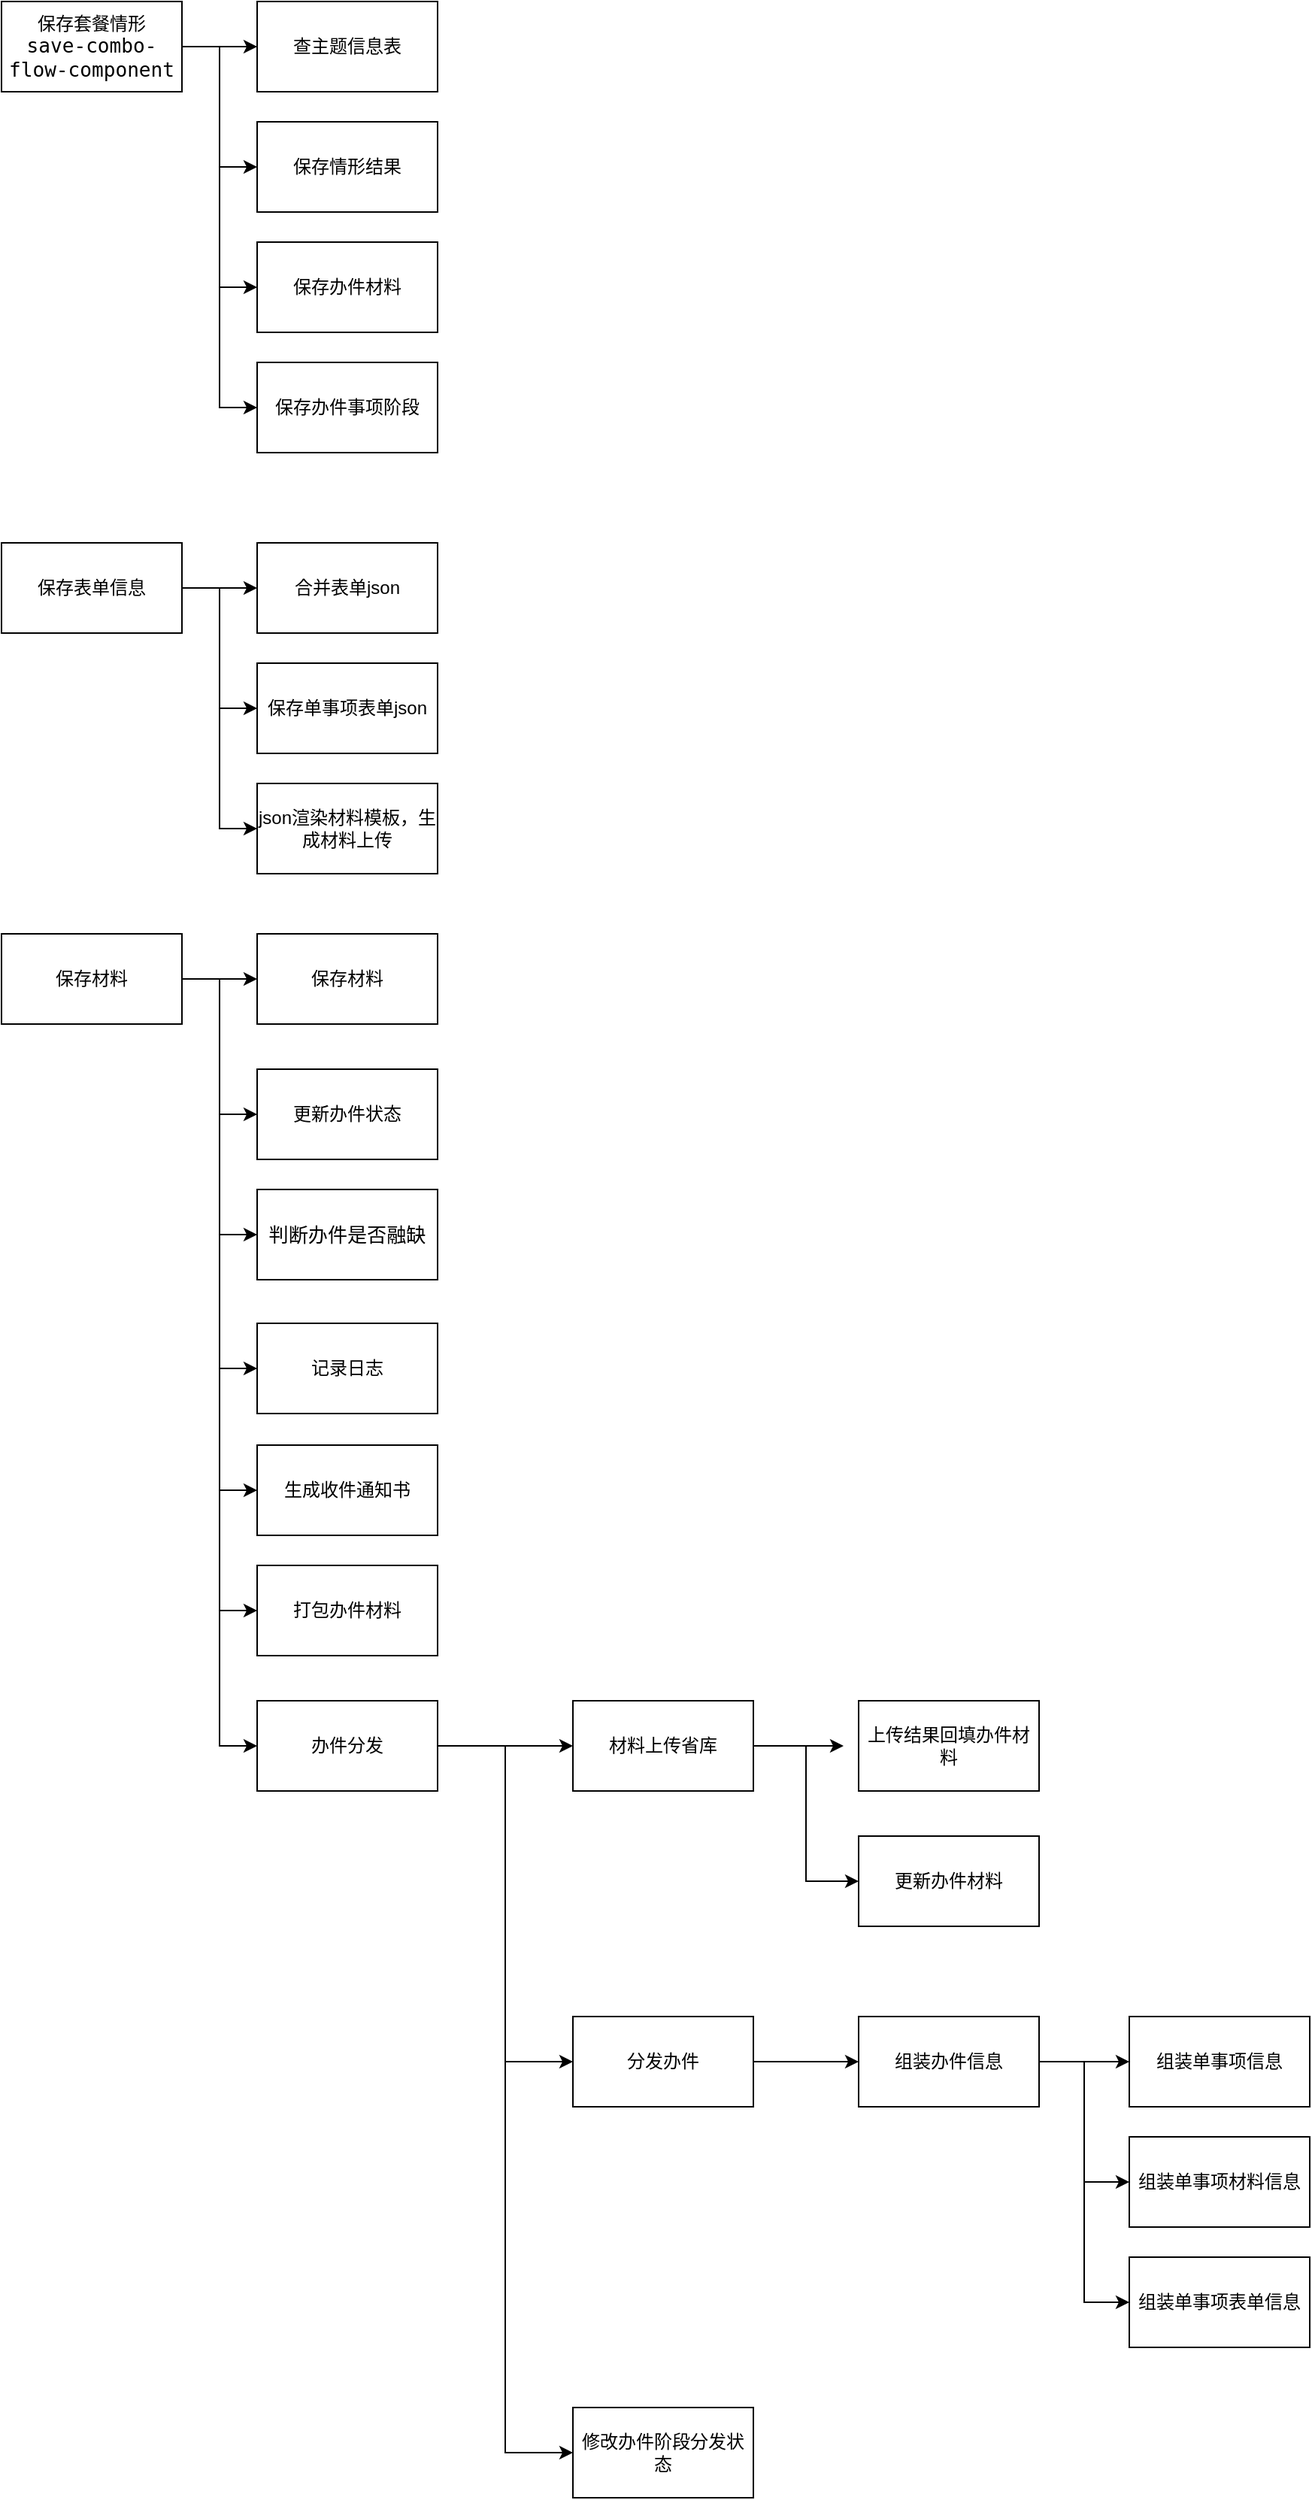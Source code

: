 <mxfile version="18.1.2" type="github"><diagram id="ZAjs7FVfvs6-8oTlMziy" name="Page-1"><mxGraphModel dx="1422" dy="706" grid="1" gridSize="10" guides="1" tooltips="1" connect="1" arrows="1" fold="1" page="1" pageScale="1" pageWidth="827" pageHeight="1169" math="0" shadow="0"><root><mxCell id="0"/><mxCell id="1" parent="0"/><mxCell id="70aCbLGnN1WEeA6o_7AI-27" style="edgeStyle=orthogonalEdgeStyle;rounded=0;orthogonalLoop=1;jettySize=auto;html=1;entryX=0;entryY=0.5;entryDx=0;entryDy=0;fontColor=#000000;" edge="1" parent="1" source="70aCbLGnN1WEeA6o_7AI-1" target="70aCbLGnN1WEeA6o_7AI-2"><mxGeometry relative="1" as="geometry"/></mxCell><mxCell id="70aCbLGnN1WEeA6o_7AI-28" style="edgeStyle=orthogonalEdgeStyle;rounded=0;orthogonalLoop=1;jettySize=auto;html=1;entryX=0;entryY=0.5;entryDx=0;entryDy=0;fontColor=#000000;" edge="1" parent="1" source="70aCbLGnN1WEeA6o_7AI-1" target="70aCbLGnN1WEeA6o_7AI-3"><mxGeometry relative="1" as="geometry"/></mxCell><mxCell id="70aCbLGnN1WEeA6o_7AI-29" style="edgeStyle=orthogonalEdgeStyle;rounded=0;orthogonalLoop=1;jettySize=auto;html=1;entryX=0;entryY=0.5;entryDx=0;entryDy=0;fontColor=#000000;" edge="1" parent="1" source="70aCbLGnN1WEeA6o_7AI-1" target="70aCbLGnN1WEeA6o_7AI-4"><mxGeometry relative="1" as="geometry"/></mxCell><mxCell id="70aCbLGnN1WEeA6o_7AI-30" style="edgeStyle=orthogonalEdgeStyle;rounded=0;orthogonalLoop=1;jettySize=auto;html=1;entryX=0;entryY=0.5;entryDx=0;entryDy=0;fontColor=#000000;" edge="1" parent="1" source="70aCbLGnN1WEeA6o_7AI-1" target="70aCbLGnN1WEeA6o_7AI-5"><mxGeometry relative="1" as="geometry"/></mxCell><mxCell id="70aCbLGnN1WEeA6o_7AI-1" value="保存套餐情形&lt;br&gt;&lt;span style=&quot;font-family: &amp;quot;JetBrains Mono&amp;quot;, monospace; font-size: 9.8pt; background-color: rgb(255, 255, 255);&quot;&gt;save-combo-flow-component&lt;/span&gt;" style="rounded=0;whiteSpace=wrap;html=1;" vertex="1" parent="1"><mxGeometry x="20" y="290" width="120" height="60" as="geometry"/></mxCell><mxCell id="70aCbLGnN1WEeA6o_7AI-2" value="查主题信息表" style="rounded=0;whiteSpace=wrap;html=1;labelBackgroundColor=#FFFFFF;fontColor=#000000;" vertex="1" parent="1"><mxGeometry x="190" y="290" width="120" height="60" as="geometry"/></mxCell><mxCell id="70aCbLGnN1WEeA6o_7AI-3" value="保存情形结果" style="rounded=0;whiteSpace=wrap;html=1;labelBackgroundColor=#FFFFFF;fontColor=#000000;" vertex="1" parent="1"><mxGeometry x="190" y="370" width="120" height="60" as="geometry"/></mxCell><mxCell id="70aCbLGnN1WEeA6o_7AI-4" value="保存办件材料" style="rounded=0;whiteSpace=wrap;html=1;labelBackgroundColor=#FFFFFF;fontColor=#000000;" vertex="1" parent="1"><mxGeometry x="190" y="450" width="120" height="60" as="geometry"/></mxCell><mxCell id="70aCbLGnN1WEeA6o_7AI-5" value="保存办件事项阶段" style="rounded=0;whiteSpace=wrap;html=1;labelBackgroundColor=#FFFFFF;fontColor=#000000;" vertex="1" parent="1"><mxGeometry x="190" y="530" width="120" height="60" as="geometry"/></mxCell><mxCell id="70aCbLGnN1WEeA6o_7AI-31" style="edgeStyle=orthogonalEdgeStyle;rounded=0;orthogonalLoop=1;jettySize=auto;html=1;entryX=0;entryY=0.5;entryDx=0;entryDy=0;fontColor=#000000;" edge="1" parent="1" source="70aCbLGnN1WEeA6o_7AI-6" target="70aCbLGnN1WEeA6o_7AI-7"><mxGeometry relative="1" as="geometry"/></mxCell><mxCell id="70aCbLGnN1WEeA6o_7AI-32" style="edgeStyle=orthogonalEdgeStyle;rounded=0;orthogonalLoop=1;jettySize=auto;html=1;entryX=0;entryY=0.5;entryDx=0;entryDy=0;fontColor=#000000;" edge="1" parent="1" source="70aCbLGnN1WEeA6o_7AI-6" target="70aCbLGnN1WEeA6o_7AI-8"><mxGeometry relative="1" as="geometry"/></mxCell><mxCell id="70aCbLGnN1WEeA6o_7AI-33" style="edgeStyle=orthogonalEdgeStyle;rounded=0;orthogonalLoop=1;jettySize=auto;html=1;entryX=0;entryY=0.5;entryDx=0;entryDy=0;fontColor=#000000;" edge="1" parent="1" source="70aCbLGnN1WEeA6o_7AI-6" target="70aCbLGnN1WEeA6o_7AI-9"><mxGeometry relative="1" as="geometry"/></mxCell><mxCell id="70aCbLGnN1WEeA6o_7AI-6" value="保存表单信息" style="rounded=0;whiteSpace=wrap;html=1;labelBackgroundColor=#FFFFFF;fontColor=#000000;" vertex="1" parent="1"><mxGeometry x="20" y="650" width="120" height="60" as="geometry"/></mxCell><mxCell id="70aCbLGnN1WEeA6o_7AI-7" value="合并表单json" style="rounded=0;whiteSpace=wrap;html=1;labelBackgroundColor=#FFFFFF;fontColor=#000000;" vertex="1" parent="1"><mxGeometry x="190" y="650" width="120" height="60" as="geometry"/></mxCell><mxCell id="70aCbLGnN1WEeA6o_7AI-8" value="保存单事项表单json" style="rounded=0;whiteSpace=wrap;html=1;labelBackgroundColor=#FFFFFF;fontColor=#000000;" vertex="1" parent="1"><mxGeometry x="190" y="730" width="120" height="60" as="geometry"/></mxCell><mxCell id="70aCbLGnN1WEeA6o_7AI-9" value="json渲染材料模板，生成材料上传" style="rounded=0;whiteSpace=wrap;html=1;labelBackgroundColor=#FFFFFF;fontColor=#000000;" vertex="1" parent="1"><mxGeometry x="190" y="810" width="120" height="60" as="geometry"/></mxCell><mxCell id="70aCbLGnN1WEeA6o_7AI-34" style="edgeStyle=orthogonalEdgeStyle;rounded=0;orthogonalLoop=1;jettySize=auto;html=1;entryX=0;entryY=0.5;entryDx=0;entryDy=0;fontColor=#000000;" edge="1" parent="1" source="70aCbLGnN1WEeA6o_7AI-10" target="70aCbLGnN1WEeA6o_7AI-11"><mxGeometry relative="1" as="geometry"/></mxCell><mxCell id="70aCbLGnN1WEeA6o_7AI-35" style="edgeStyle=orthogonalEdgeStyle;rounded=0;orthogonalLoop=1;jettySize=auto;html=1;entryX=0;entryY=0.5;entryDx=0;entryDy=0;fontColor=#000000;" edge="1" parent="1" source="70aCbLGnN1WEeA6o_7AI-10" target="70aCbLGnN1WEeA6o_7AI-12"><mxGeometry relative="1" as="geometry"/></mxCell><mxCell id="70aCbLGnN1WEeA6o_7AI-36" style="edgeStyle=orthogonalEdgeStyle;rounded=0;orthogonalLoop=1;jettySize=auto;html=1;entryX=0;entryY=0.5;entryDx=0;entryDy=0;fontColor=#000000;" edge="1" parent="1" source="70aCbLGnN1WEeA6o_7AI-10" target="70aCbLGnN1WEeA6o_7AI-13"><mxGeometry relative="1" as="geometry"/></mxCell><mxCell id="70aCbLGnN1WEeA6o_7AI-37" style="edgeStyle=orthogonalEdgeStyle;rounded=0;orthogonalLoop=1;jettySize=auto;html=1;entryX=0;entryY=0.5;entryDx=0;entryDy=0;fontColor=#000000;" edge="1" parent="1" source="70aCbLGnN1WEeA6o_7AI-10" target="70aCbLGnN1WEeA6o_7AI-14"><mxGeometry relative="1" as="geometry"/></mxCell><mxCell id="70aCbLGnN1WEeA6o_7AI-38" style="edgeStyle=orthogonalEdgeStyle;rounded=0;orthogonalLoop=1;jettySize=auto;html=1;entryX=0;entryY=0.5;entryDx=0;entryDy=0;fontColor=#000000;" edge="1" parent="1" source="70aCbLGnN1WEeA6o_7AI-10" target="70aCbLGnN1WEeA6o_7AI-15"><mxGeometry relative="1" as="geometry"/></mxCell><mxCell id="70aCbLGnN1WEeA6o_7AI-39" style="edgeStyle=orthogonalEdgeStyle;rounded=0;orthogonalLoop=1;jettySize=auto;html=1;entryX=0;entryY=0.5;entryDx=0;entryDy=0;fontColor=#000000;" edge="1" parent="1" source="70aCbLGnN1WEeA6o_7AI-10" target="70aCbLGnN1WEeA6o_7AI-16"><mxGeometry relative="1" as="geometry"/></mxCell><mxCell id="70aCbLGnN1WEeA6o_7AI-40" style="edgeStyle=orthogonalEdgeStyle;rounded=0;orthogonalLoop=1;jettySize=auto;html=1;entryX=0;entryY=0.5;entryDx=0;entryDy=0;fontColor=#000000;" edge="1" parent="1" source="70aCbLGnN1WEeA6o_7AI-10" target="70aCbLGnN1WEeA6o_7AI-17"><mxGeometry relative="1" as="geometry"/></mxCell><mxCell id="70aCbLGnN1WEeA6o_7AI-10" value="保存材料" style="rounded=0;whiteSpace=wrap;html=1;labelBackgroundColor=#FFFFFF;fontColor=#000000;" vertex="1" parent="1"><mxGeometry x="20" y="910" width="120" height="60" as="geometry"/></mxCell><mxCell id="70aCbLGnN1WEeA6o_7AI-11" value="保存材料" style="rounded=0;whiteSpace=wrap;html=1;labelBackgroundColor=#FFFFFF;fontColor=#000000;" vertex="1" parent="1"><mxGeometry x="190" y="910" width="120" height="60" as="geometry"/></mxCell><mxCell id="70aCbLGnN1WEeA6o_7AI-12" value="更新办件状态" style="rounded=0;whiteSpace=wrap;html=1;labelBackgroundColor=#FFFFFF;fontColor=#000000;" vertex="1" parent="1"><mxGeometry x="190" y="1000" width="120" height="60" as="geometry"/></mxCell><mxCell id="70aCbLGnN1WEeA6o_7AI-13" value="&lt;pre style=&quot;font-family: 宋体, monospace; font-size: 9.8pt;&quot;&gt;&lt;span style=&quot;background-color: rgb(255, 255, 255);&quot;&gt;判断办件是否融缺&lt;/span&gt;&lt;/pre&gt;" style="rounded=0;whiteSpace=wrap;html=1;labelBackgroundColor=#FFFFFF;fontColor=#000000;" vertex="1" parent="1"><mxGeometry x="190" y="1080" width="120" height="60" as="geometry"/></mxCell><mxCell id="70aCbLGnN1WEeA6o_7AI-14" value="记录日志" style="rounded=0;whiteSpace=wrap;html=1;labelBackgroundColor=#FFFFFF;fontColor=#000000;" vertex="1" parent="1"><mxGeometry x="190" y="1169" width="120" height="60" as="geometry"/></mxCell><mxCell id="70aCbLGnN1WEeA6o_7AI-15" value="生成收件通知书" style="rounded=0;whiteSpace=wrap;html=1;labelBackgroundColor=#FFFFFF;fontColor=#000000;" vertex="1" parent="1"><mxGeometry x="190" y="1250" width="120" height="60" as="geometry"/></mxCell><mxCell id="70aCbLGnN1WEeA6o_7AI-16" value="打包办件材料" style="rounded=0;whiteSpace=wrap;html=1;labelBackgroundColor=#FFFFFF;fontColor=#000000;" vertex="1" parent="1"><mxGeometry x="190" y="1330" width="120" height="60" as="geometry"/></mxCell><mxCell id="70aCbLGnN1WEeA6o_7AI-41" style="edgeStyle=orthogonalEdgeStyle;rounded=0;orthogonalLoop=1;jettySize=auto;html=1;entryX=0;entryY=0.5;entryDx=0;entryDy=0;fontColor=#000000;" edge="1" parent="1" source="70aCbLGnN1WEeA6o_7AI-17" target="70aCbLGnN1WEeA6o_7AI-18"><mxGeometry relative="1" as="geometry"/></mxCell><mxCell id="70aCbLGnN1WEeA6o_7AI-42" style="edgeStyle=orthogonalEdgeStyle;rounded=0;orthogonalLoop=1;jettySize=auto;html=1;entryX=0;entryY=0.5;entryDx=0;entryDy=0;fontColor=#000000;" edge="1" parent="1" source="70aCbLGnN1WEeA6o_7AI-17" target="70aCbLGnN1WEeA6o_7AI-21"><mxGeometry relative="1" as="geometry"/></mxCell><mxCell id="70aCbLGnN1WEeA6o_7AI-49" style="edgeStyle=orthogonalEdgeStyle;rounded=0;orthogonalLoop=1;jettySize=auto;html=1;entryX=0;entryY=0.5;entryDx=0;entryDy=0;fontColor=#000000;" edge="1" parent="1" source="70aCbLGnN1WEeA6o_7AI-17" target="70aCbLGnN1WEeA6o_7AI-26"><mxGeometry relative="1" as="geometry"/></mxCell><mxCell id="70aCbLGnN1WEeA6o_7AI-17" value="办件分发" style="rounded=0;whiteSpace=wrap;html=1;labelBackgroundColor=#FFFFFF;fontColor=#000000;" vertex="1" parent="1"><mxGeometry x="190" y="1420" width="120" height="60" as="geometry"/></mxCell><mxCell id="70aCbLGnN1WEeA6o_7AI-43" style="edgeStyle=orthogonalEdgeStyle;rounded=0;orthogonalLoop=1;jettySize=auto;html=1;fontColor=#000000;" edge="1" parent="1" source="70aCbLGnN1WEeA6o_7AI-18"><mxGeometry relative="1" as="geometry"><mxPoint x="580" y="1450" as="targetPoint"/></mxGeometry></mxCell><mxCell id="70aCbLGnN1WEeA6o_7AI-44" style="edgeStyle=orthogonalEdgeStyle;rounded=0;orthogonalLoop=1;jettySize=auto;html=1;entryX=0;entryY=0.5;entryDx=0;entryDy=0;fontColor=#000000;" edge="1" parent="1" source="70aCbLGnN1WEeA6o_7AI-18" target="70aCbLGnN1WEeA6o_7AI-20"><mxGeometry relative="1" as="geometry"/></mxCell><mxCell id="70aCbLGnN1WEeA6o_7AI-18" value="材料上传省库" style="rounded=0;whiteSpace=wrap;html=1;labelBackgroundColor=#FFFFFF;fontColor=#000000;" vertex="1" parent="1"><mxGeometry x="400" y="1420" width="120" height="60" as="geometry"/></mxCell><mxCell id="70aCbLGnN1WEeA6o_7AI-19" value="上传结果回填办件材料" style="rounded=0;whiteSpace=wrap;html=1;labelBackgroundColor=#FFFFFF;fontColor=#000000;" vertex="1" parent="1"><mxGeometry x="590" y="1420" width="120" height="60" as="geometry"/></mxCell><mxCell id="70aCbLGnN1WEeA6o_7AI-20" value="更新办件材料" style="rounded=0;whiteSpace=wrap;html=1;labelBackgroundColor=#FFFFFF;fontColor=#000000;" vertex="1" parent="1"><mxGeometry x="590" y="1510" width="120" height="60" as="geometry"/></mxCell><mxCell id="70aCbLGnN1WEeA6o_7AI-45" style="edgeStyle=orthogonalEdgeStyle;rounded=0;orthogonalLoop=1;jettySize=auto;html=1;entryX=0;entryY=0.5;entryDx=0;entryDy=0;fontColor=#000000;" edge="1" parent="1" source="70aCbLGnN1WEeA6o_7AI-21" target="70aCbLGnN1WEeA6o_7AI-22"><mxGeometry relative="1" as="geometry"/></mxCell><mxCell id="70aCbLGnN1WEeA6o_7AI-21" value="分发办件" style="rounded=0;whiteSpace=wrap;html=1;labelBackgroundColor=#FFFFFF;fontColor=#000000;" vertex="1" parent="1"><mxGeometry x="400" y="1630" width="120" height="60" as="geometry"/></mxCell><mxCell id="70aCbLGnN1WEeA6o_7AI-46" style="edgeStyle=orthogonalEdgeStyle;rounded=0;orthogonalLoop=1;jettySize=auto;html=1;entryX=0;entryY=0.5;entryDx=0;entryDy=0;fontColor=#000000;" edge="1" parent="1" source="70aCbLGnN1WEeA6o_7AI-22" target="70aCbLGnN1WEeA6o_7AI-23"><mxGeometry relative="1" as="geometry"/></mxCell><mxCell id="70aCbLGnN1WEeA6o_7AI-47" style="edgeStyle=orthogonalEdgeStyle;rounded=0;orthogonalLoop=1;jettySize=auto;html=1;entryX=0;entryY=0.5;entryDx=0;entryDy=0;fontColor=#000000;" edge="1" parent="1" source="70aCbLGnN1WEeA6o_7AI-22" target="70aCbLGnN1WEeA6o_7AI-24"><mxGeometry relative="1" as="geometry"/></mxCell><mxCell id="70aCbLGnN1WEeA6o_7AI-48" style="edgeStyle=orthogonalEdgeStyle;rounded=0;orthogonalLoop=1;jettySize=auto;html=1;entryX=0;entryY=0.5;entryDx=0;entryDy=0;fontColor=#000000;" edge="1" parent="1" source="70aCbLGnN1WEeA6o_7AI-22" target="70aCbLGnN1WEeA6o_7AI-25"><mxGeometry relative="1" as="geometry"/></mxCell><mxCell id="70aCbLGnN1WEeA6o_7AI-22" value="组装办件信息" style="rounded=0;whiteSpace=wrap;html=1;labelBackgroundColor=#FFFFFF;fontColor=#000000;" vertex="1" parent="1"><mxGeometry x="590" y="1630" width="120" height="60" as="geometry"/></mxCell><mxCell id="70aCbLGnN1WEeA6o_7AI-23" value="组装单事项信息" style="rounded=0;whiteSpace=wrap;html=1;labelBackgroundColor=#FFFFFF;fontColor=#000000;" vertex="1" parent="1"><mxGeometry x="770" y="1630" width="120" height="60" as="geometry"/></mxCell><mxCell id="70aCbLGnN1WEeA6o_7AI-24" value="组装单事项材料信息" style="rounded=0;whiteSpace=wrap;html=1;labelBackgroundColor=#FFFFFF;fontColor=#000000;" vertex="1" parent="1"><mxGeometry x="770" y="1710" width="120" height="60" as="geometry"/></mxCell><mxCell id="70aCbLGnN1WEeA6o_7AI-25" value="组装单事项表单信息" style="rounded=0;whiteSpace=wrap;html=1;labelBackgroundColor=#FFFFFF;fontColor=#000000;" vertex="1" parent="1"><mxGeometry x="770" y="1790" width="120" height="60" as="geometry"/></mxCell><mxCell id="70aCbLGnN1WEeA6o_7AI-26" value="修改办件阶段分发状态" style="rounded=0;whiteSpace=wrap;html=1;labelBackgroundColor=#FFFFFF;fontColor=#000000;" vertex="1" parent="1"><mxGeometry x="400" y="1890" width="120" height="60" as="geometry"/></mxCell></root></mxGraphModel></diagram></mxfile>